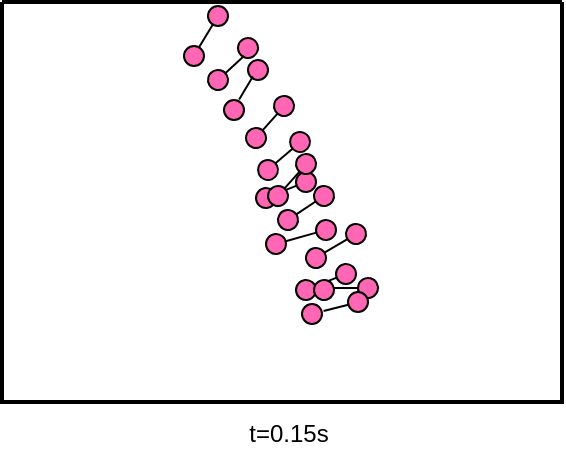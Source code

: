 <mxfile version="20.8.3" type="github">
  <diagram id="y8hk2NV0odpmIzNBS5Js" name="第 1 页">
    <mxGraphModel dx="1180" dy="720" grid="1" gridSize="10" guides="1" tooltips="1" connect="1" arrows="1" fold="1" page="1" pageScale="1" pageWidth="827" pageHeight="1169" math="0" shadow="0">
      <root>
        <mxCell id="0" />
        <mxCell id="1" parent="0" />
        <mxCell id="tH6fP_ZQo3fSNL9pGHCD-81" value="" style="swimlane;startSize=0;strokeWidth=2;" vertex="1" parent="1">
          <mxGeometry x="127" y="533" width="280" height="200" as="geometry">
            <mxRectangle x="120" y="280" width="50" height="40" as="alternateBounds" />
          </mxGeometry>
        </mxCell>
        <mxCell id="tH6fP_ZQo3fSNL9pGHCD-82" value="" style="group;rotation=40;" vertex="1" connectable="0" parent="tH6fP_ZQo3fSNL9pGHCD-81">
          <mxGeometry x="142" y="103" width="20" height="30" as="geometry" />
        </mxCell>
        <mxCell id="tH6fP_ZQo3fSNL9pGHCD-83" value="" style="ellipse;whiteSpace=wrap;html=1;aspect=fixed;fillColor=#FF66B3;rotation=40;" vertex="1" parent="tH6fP_ZQo3fSNL9pGHCD-82">
          <mxGeometry x="15" y="6" width="10" height="10" as="geometry" />
        </mxCell>
        <mxCell id="tH6fP_ZQo3fSNL9pGHCD-84" value="" style="ellipse;whiteSpace=wrap;html=1;aspect=fixed;fillColor=#FF66B3;rotation=40;" vertex="1" parent="tH6fP_ZQo3fSNL9pGHCD-82">
          <mxGeometry x="-10" y="13" width="10" height="10" as="geometry" />
        </mxCell>
        <mxCell id="tH6fP_ZQo3fSNL9pGHCD-85" value="" style="endArrow=none;html=1;rounded=0;startArrow=none;" edge="1" parent="tH6fP_ZQo3fSNL9pGHCD-82" source="tH6fP_ZQo3fSNL9pGHCD-84" target="tH6fP_ZQo3fSNL9pGHCD-83">
          <mxGeometry width="50" height="50" relative="1" as="geometry">
            <mxPoint x="-33" y="51" as="sourcePoint" />
            <mxPoint x="37" y="44" as="targetPoint" />
          </mxGeometry>
        </mxCell>
        <mxCell id="tH6fP_ZQo3fSNL9pGHCD-86" value="" style="group;rotation=40;" vertex="1" connectable="0" parent="tH6fP_ZQo3fSNL9pGHCD-82">
          <mxGeometry x="-10" y="-24" width="20" height="30" as="geometry" />
        </mxCell>
        <mxCell id="tH6fP_ZQo3fSNL9pGHCD-87" value="" style="ellipse;whiteSpace=wrap;html=1;aspect=fixed;fillColor=#FF66B3;rotation=40;" vertex="1" parent="tH6fP_ZQo3fSNL9pGHCD-86">
          <mxGeometry x="15" y="6" width="10" height="10" as="geometry" />
        </mxCell>
        <mxCell id="tH6fP_ZQo3fSNL9pGHCD-88" value="" style="ellipse;whiteSpace=wrap;html=1;aspect=fixed;fillColor=#FF66B3;rotation=40;" vertex="1" parent="tH6fP_ZQo3fSNL9pGHCD-86">
          <mxGeometry x="-5" y="14" width="10" height="10" as="geometry" />
        </mxCell>
        <mxCell id="tH6fP_ZQo3fSNL9pGHCD-89" value="" style="endArrow=none;html=1;rounded=0;startArrow=none;" edge="1" parent="tH6fP_ZQo3fSNL9pGHCD-86" source="tH6fP_ZQo3fSNL9pGHCD-88" target="tH6fP_ZQo3fSNL9pGHCD-87">
          <mxGeometry width="50" height="50" relative="1" as="geometry">
            <mxPoint x="-33" y="51" as="sourcePoint" />
            <mxPoint x="37" y="44" as="targetPoint" />
          </mxGeometry>
        </mxCell>
        <mxCell id="tH6fP_ZQo3fSNL9pGHCD-90" value="" style="group;rotation=20;" vertex="1" connectable="0" parent="tH6fP_ZQo3fSNL9pGHCD-81">
          <mxGeometry x="131" y="62" width="20" height="30" as="geometry" />
        </mxCell>
        <mxCell id="tH6fP_ZQo3fSNL9pGHCD-91" value="" style="ellipse;whiteSpace=wrap;html=1;aspect=fixed;fillColor=#FF66B3;rotation=20;" vertex="1" parent="tH6fP_ZQo3fSNL9pGHCD-90">
          <mxGeometry x="13" y="3" width="10" height="10" as="geometry" />
        </mxCell>
        <mxCell id="tH6fP_ZQo3fSNL9pGHCD-92" value="" style="ellipse;whiteSpace=wrap;html=1;aspect=fixed;fillColor=#FF66B3;rotation=20;" vertex="1" parent="tH6fP_ZQo3fSNL9pGHCD-90">
          <mxGeometry x="-3" y="17" width="10" height="10" as="geometry" />
        </mxCell>
        <mxCell id="tH6fP_ZQo3fSNL9pGHCD-93" value="" style="endArrow=none;html=1;rounded=0;startArrow=none;" edge="1" parent="tH6fP_ZQo3fSNL9pGHCD-90" source="tH6fP_ZQo3fSNL9pGHCD-92" target="tH6fP_ZQo3fSNL9pGHCD-91">
          <mxGeometry width="50" height="50" relative="1" as="geometry">
            <mxPoint x="-18" y="64" as="sourcePoint" />
            <mxPoint x="45" y="33" as="targetPoint" />
          </mxGeometry>
        </mxCell>
        <mxCell id="tH6fP_ZQo3fSNL9pGHCD-94" value="" style="group;rotation=15;" vertex="1" connectable="0" parent="tH6fP_ZQo3fSNL9pGHCD-90">
          <mxGeometry x="-7" y="-17" width="20" height="30" as="geometry" />
        </mxCell>
        <mxCell id="tH6fP_ZQo3fSNL9pGHCD-95" value="" style="ellipse;whiteSpace=wrap;html=1;aspect=fixed;fillColor=#FF66B3;rotation=15;" vertex="1" parent="tH6fP_ZQo3fSNL9pGHCD-94">
          <mxGeometry x="12" y="2" width="10" height="10" as="geometry" />
        </mxCell>
        <mxCell id="tH6fP_ZQo3fSNL9pGHCD-96" value="" style="ellipse;whiteSpace=wrap;html=1;aspect=fixed;fillColor=#FF66B3;rotation=15;" vertex="1" parent="tH6fP_ZQo3fSNL9pGHCD-94">
          <mxGeometry x="-2" y="18" width="10" height="10" as="geometry" />
        </mxCell>
        <mxCell id="tH6fP_ZQo3fSNL9pGHCD-97" value="" style="endArrow=none;html=1;rounded=0;startArrow=none;" edge="1" parent="tH6fP_ZQo3fSNL9pGHCD-94" source="tH6fP_ZQo3fSNL9pGHCD-96" target="tH6fP_ZQo3fSNL9pGHCD-95">
          <mxGeometry width="50" height="50" relative="1" as="geometry">
            <mxPoint x="-14" y="66" as="sourcePoint" />
            <mxPoint x="47" y="30" as="targetPoint" />
          </mxGeometry>
        </mxCell>
        <mxCell id="tH6fP_ZQo3fSNL9pGHCD-98" value="" style="group;rotation=90;" vertex="1" connectable="0" parent="tH6fP_ZQo3fSNL9pGHCD-81">
          <mxGeometry x="112" y="29" width="20" height="30" as="geometry" />
        </mxCell>
        <mxCell id="tH6fP_ZQo3fSNL9pGHCD-99" value="" style="ellipse;whiteSpace=wrap;html=1;aspect=fixed;fillColor=#FF66B3;rotation=0;" vertex="1" parent="tH6fP_ZQo3fSNL9pGHCD-98">
          <mxGeometry x="11" width="10" height="10" as="geometry" />
        </mxCell>
        <mxCell id="tH6fP_ZQo3fSNL9pGHCD-100" value="" style="ellipse;whiteSpace=wrap;html=1;aspect=fixed;fillColor=#FF66B3;rotation=0;" vertex="1" parent="tH6fP_ZQo3fSNL9pGHCD-98">
          <mxGeometry x="-1" y="20" width="10" height="10" as="geometry" />
        </mxCell>
        <mxCell id="tH6fP_ZQo3fSNL9pGHCD-101" value="" style="endArrow=none;html=1;rounded=0;startArrow=none;" edge="1" parent="tH6fP_ZQo3fSNL9pGHCD-98">
          <mxGeometry width="50" height="50" relative="1" as="geometry">
            <mxPoint x="6.572" y="19.713" as="sourcePoint" />
            <mxPoint x="13.428" y="8.287" as="targetPoint" />
          </mxGeometry>
        </mxCell>
        <mxCell id="tH6fP_ZQo3fSNL9pGHCD-102" value="" style="group;rotation=105;" vertex="1" connectable="0" parent="tH6fP_ZQo3fSNL9pGHCD-81">
          <mxGeometry x="49" y="1" width="20" height="30" as="geometry" />
        </mxCell>
        <mxCell id="tH6fP_ZQo3fSNL9pGHCD-103" value="" style="ellipse;whiteSpace=wrap;html=1;aspect=fixed;fillColor=#FF66B3;rotation=15;" vertex="1" parent="tH6fP_ZQo3fSNL9pGHCD-102">
          <mxGeometry x="69" y="17" width="10" height="10" as="geometry" />
        </mxCell>
        <mxCell id="tH6fP_ZQo3fSNL9pGHCD-104" value="" style="ellipse;whiteSpace=wrap;html=1;aspect=fixed;fillColor=#FF66B3;rotation=15;" vertex="1" parent="tH6fP_ZQo3fSNL9pGHCD-102">
          <mxGeometry x="54" y="33" width="10" height="10" as="geometry" />
        </mxCell>
        <mxCell id="tH6fP_ZQo3fSNL9pGHCD-105" value="" style="endArrow=none;html=1;rounded=0;startArrow=none;" edge="1" parent="tH6fP_ZQo3fSNL9pGHCD-102" source="tH6fP_ZQo3fSNL9pGHCD-104">
          <mxGeometry width="50" height="50" relative="1" as="geometry">
            <mxPoint x="43" y="81" as="sourcePoint" />
            <mxPoint x="72" y="26" as="targetPoint" />
          </mxGeometry>
        </mxCell>
        <mxCell id="tH6fP_ZQo3fSNL9pGHCD-106" value="" style="group;rotation=15;" vertex="1" connectable="0" parent="1">
          <mxGeometry x="262" y="607" width="20" height="30" as="geometry" />
        </mxCell>
        <mxCell id="tH6fP_ZQo3fSNL9pGHCD-107" value="" style="ellipse;whiteSpace=wrap;html=1;aspect=fixed;fillColor=#FF66B3;rotation=15;" vertex="1" parent="tH6fP_ZQo3fSNL9pGHCD-106">
          <mxGeometry x="12" y="2" width="10" height="10" as="geometry" />
        </mxCell>
        <mxCell id="tH6fP_ZQo3fSNL9pGHCD-108" value="" style="ellipse;whiteSpace=wrap;html=1;aspect=fixed;fillColor=#FF66B3;rotation=15;" vertex="1" parent="tH6fP_ZQo3fSNL9pGHCD-106">
          <mxGeometry x="-2" y="18" width="10" height="10" as="geometry" />
        </mxCell>
        <mxCell id="tH6fP_ZQo3fSNL9pGHCD-109" value="" style="endArrow=none;html=1;rounded=0;startArrow=none;" edge="1" parent="tH6fP_ZQo3fSNL9pGHCD-106" source="tH6fP_ZQo3fSNL9pGHCD-108" target="tH6fP_ZQo3fSNL9pGHCD-107">
          <mxGeometry width="50" height="50" relative="1" as="geometry">
            <mxPoint x="-14" y="66" as="sourcePoint" />
            <mxPoint x="47" y="30" as="targetPoint" />
          </mxGeometry>
        </mxCell>
        <mxCell id="tH6fP_ZQo3fSNL9pGHCD-110" value="" style="group;rotation=30;" vertex="1" connectable="0" parent="1">
          <mxGeometry x="269" y="621" width="20" height="30" as="geometry" />
        </mxCell>
        <mxCell id="tH6fP_ZQo3fSNL9pGHCD-111" value="" style="ellipse;whiteSpace=wrap;html=1;aspect=fixed;fillColor=#FF66B3;rotation=30;" vertex="1" parent="tH6fP_ZQo3fSNL9pGHCD-110">
          <mxGeometry x="14" y="4" width="10" height="10" as="geometry" />
        </mxCell>
        <mxCell id="tH6fP_ZQo3fSNL9pGHCD-112" value="" style="ellipse;whiteSpace=wrap;html=1;aspect=fixed;fillColor=#FF66B3;rotation=30;" vertex="1" parent="tH6fP_ZQo3fSNL9pGHCD-110">
          <mxGeometry x="-4" y="16" width="10" height="10" as="geometry" />
        </mxCell>
        <mxCell id="tH6fP_ZQo3fSNL9pGHCD-113" value="" style="endArrow=none;html=1;rounded=0;startArrow=none;" edge="1" parent="tH6fP_ZQo3fSNL9pGHCD-110" source="tH6fP_ZQo3fSNL9pGHCD-112" target="tH6fP_ZQo3fSNL9pGHCD-111">
          <mxGeometry width="50" height="50" relative="1" as="geometry">
            <mxPoint x="-26" y="58" as="sourcePoint" />
            <mxPoint x="42" y="39" as="targetPoint" />
          </mxGeometry>
        </mxCell>
        <mxCell id="tH6fP_ZQo3fSNL9pGHCD-114" value="" style="group;rotation=40;" vertex="1" connectable="0" parent="1">
          <mxGeometry x="220" y="658" width="20" height="56" as="geometry" />
        </mxCell>
        <mxCell id="tH6fP_ZQo3fSNL9pGHCD-115" value="" style="ellipse;whiteSpace=wrap;html=1;aspect=fixed;fillColor=#FF66B3;rotation=40;" vertex="1" parent="tH6fP_ZQo3fSNL9pGHCD-114">
          <mxGeometry x="74" y="6" width="10" height="10" as="geometry" />
        </mxCell>
        <mxCell id="tH6fP_ZQo3fSNL9pGHCD-116" value="" style="ellipse;whiteSpace=wrap;html=1;aspect=fixed;fillColor=#FF66B3;rotation=40;" vertex="1" parent="tH6fP_ZQo3fSNL9pGHCD-114">
          <mxGeometry x="54" y="14" width="10" height="10" as="geometry" />
        </mxCell>
        <mxCell id="tH6fP_ZQo3fSNL9pGHCD-117" value="" style="endArrow=none;html=1;rounded=0;startArrow=none;" edge="1" parent="tH6fP_ZQo3fSNL9pGHCD-114" source="tH6fP_ZQo3fSNL9pGHCD-116" target="tH6fP_ZQo3fSNL9pGHCD-115">
          <mxGeometry width="50" height="50" relative="1" as="geometry">
            <mxPoint x="26" y="51" as="sourcePoint" />
            <mxPoint x="96" y="44" as="targetPoint" />
          </mxGeometry>
        </mxCell>
        <mxCell id="tH6fP_ZQo3fSNL9pGHCD-118" value="" style="group;rotation=60;" vertex="1" connectable="0" parent="tH6fP_ZQo3fSNL9pGHCD-114">
          <mxGeometry x="42" y="3" width="20" height="40" as="geometry" />
        </mxCell>
        <mxCell id="tH6fP_ZQo3fSNL9pGHCD-119" value="" style="ellipse;whiteSpace=wrap;html=1;aspect=fixed;fillColor=#FF66B3;rotation=60;" vertex="1" parent="tH6fP_ZQo3fSNL9pGHCD-118">
          <mxGeometry x="43" y="10" width="10" height="10" as="geometry" />
        </mxCell>
        <mxCell id="tH6fP_ZQo3fSNL9pGHCD-120" value="" style="ellipse;whiteSpace=wrap;html=1;aspect=fixed;fillColor=#FF66B3;rotation=60;" vertex="1" parent="tH6fP_ZQo3fSNL9pGHCD-118">
          <mxGeometry x="21" y="11" width="10" height="10" as="geometry" />
        </mxCell>
        <mxCell id="tH6fP_ZQo3fSNL9pGHCD-121" value="" style="endArrow=none;html=1;rounded=0;startArrow=none;" edge="1" parent="tH6fP_ZQo3fSNL9pGHCD-118">
          <mxGeometry width="50" height="50" relative="1" as="geometry">
            <mxPoint x="31.0" y="14.978" as="sourcePoint" />
            <mxPoint x="43.0" y="14.994" as="targetPoint" />
          </mxGeometry>
        </mxCell>
        <mxCell id="tH6fP_ZQo3fSNL9pGHCD-122" value="" style="group;rotation=135;" vertex="1" connectable="0" parent="tH6fP_ZQo3fSNL9pGHCD-118">
          <mxGeometry x="-11" y="10" width="20" height="30" as="geometry" />
        </mxCell>
        <mxCell id="tH6fP_ZQo3fSNL9pGHCD-123" value="" style="ellipse;whiteSpace=wrap;html=1;aspect=fixed;fillColor=#FF66B3;rotation=45;" vertex="1" parent="tH6fP_ZQo3fSNL9pGHCD-122">
          <mxGeometry x="49" y="7" width="10" height="10" as="geometry" />
        </mxCell>
        <mxCell id="tH6fP_ZQo3fSNL9pGHCD-124" value="" style="ellipse;whiteSpace=wrap;html=1;aspect=fixed;fillColor=#FF66B3;rotation=45;" vertex="1" parent="tH6fP_ZQo3fSNL9pGHCD-122">
          <mxGeometry x="26" y="13" width="10" height="10" as="geometry" />
        </mxCell>
        <mxCell id="tH6fP_ZQo3fSNL9pGHCD-125" value="" style="endArrow=none;html=1;rounded=0;startArrow=none;" edge="1" parent="tH6fP_ZQo3fSNL9pGHCD-122" target="tH6fP_ZQo3fSNL9pGHCD-123">
          <mxGeometry width="50" height="50" relative="1" as="geometry">
            <mxPoint x="36.783" y="16.544" as="sourcePoint" />
            <mxPoint x="67" y="46" as="targetPoint" />
          </mxGeometry>
        </mxCell>
        <mxCell id="tH6fP_ZQo3fSNL9pGHCD-126" value="" style="group;rotation=120;" vertex="1" connectable="0" parent="tH6fP_ZQo3fSNL9pGHCD-114">
          <mxGeometry x="64" y="-18" width="20" height="30" as="geometry" />
        </mxCell>
        <mxCell id="tH6fP_ZQo3fSNL9pGHCD-127" value="" style="ellipse;whiteSpace=wrap;html=1;aspect=fixed;fillColor=#FF66B3;rotation=30;" vertex="1" parent="tH6fP_ZQo3fSNL9pGHCD-126">
          <mxGeometry x="15" y="4" width="10" height="10" as="geometry" />
        </mxCell>
        <mxCell id="tH6fP_ZQo3fSNL9pGHCD-128" value="" style="ellipse;whiteSpace=wrap;html=1;aspect=fixed;fillColor=#FF66B3;rotation=30;" vertex="1" parent="tH6fP_ZQo3fSNL9pGHCD-126">
          <mxGeometry x="-5" y="16" width="10" height="10" as="geometry" />
        </mxCell>
        <mxCell id="tH6fP_ZQo3fSNL9pGHCD-129" value="" style="endArrow=none;html=1;rounded=0;startArrow=none;" edge="1" parent="tH6fP_ZQo3fSNL9pGHCD-126" source="tH6fP_ZQo3fSNL9pGHCD-128" target="tH6fP_ZQo3fSNL9pGHCD-127">
          <mxGeometry width="50" height="50" relative="1" as="geometry">
            <mxPoint x="-26" y="58" as="sourcePoint" />
            <mxPoint x="41" y="39" as="targetPoint" />
          </mxGeometry>
        </mxCell>
        <mxCell id="tH6fP_ZQo3fSNL9pGHCD-130" value="" style="group;rotation=90;" vertex="1" connectable="0" parent="1">
          <mxGeometry x="219" y="535" width="20" height="30" as="geometry" />
        </mxCell>
        <mxCell id="tH6fP_ZQo3fSNL9pGHCD-131" value="" style="ellipse;whiteSpace=wrap;html=1;aspect=fixed;fillColor=#FF66B3;rotation=0;" vertex="1" parent="tH6fP_ZQo3fSNL9pGHCD-130">
          <mxGeometry x="11" width="10" height="10" as="geometry" />
        </mxCell>
        <mxCell id="tH6fP_ZQo3fSNL9pGHCD-132" value="" style="ellipse;whiteSpace=wrap;html=1;aspect=fixed;fillColor=#FF66B3;rotation=0;" vertex="1" parent="tH6fP_ZQo3fSNL9pGHCD-130">
          <mxGeometry x="-1" y="20" width="10" height="10" as="geometry" />
        </mxCell>
        <mxCell id="tH6fP_ZQo3fSNL9pGHCD-133" value="" style="endArrow=none;html=1;rounded=0;startArrow=none;" edge="1" parent="tH6fP_ZQo3fSNL9pGHCD-130" source="tH6fP_ZQo3fSNL9pGHCD-132" target="tH6fP_ZQo3fSNL9pGHCD-131">
          <mxGeometry width="50" height="50" relative="1" as="geometry">
            <mxPoint y="70" as="sourcePoint" />
            <mxPoint x="49" y="20" as="targetPoint" />
          </mxGeometry>
        </mxCell>
        <mxCell id="tH6fP_ZQo3fSNL9pGHCD-134" value="t=0.15s" style="text;html=1;align=center;verticalAlign=middle;resizable=0;points=[];autosize=1;strokeColor=none;fillColor=none;" vertex="1" parent="1">
          <mxGeometry x="240" y="734" width="60" height="30" as="geometry" />
        </mxCell>
      </root>
    </mxGraphModel>
  </diagram>
</mxfile>
